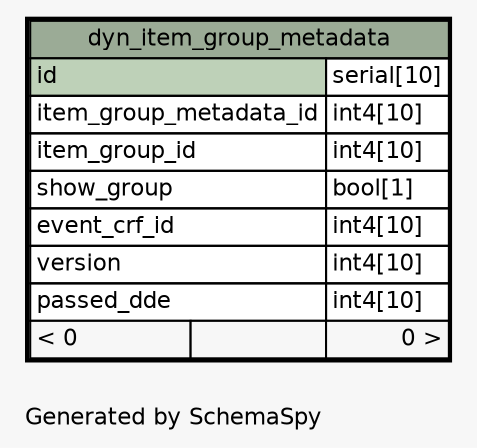 // dot 2.28.0 on Windows Vista 6.0
// SchemaSpy rev 590
digraph "oneDegreeRelationshipsDiagram" {
  graph [
    rankdir="RL"
    bgcolor="#f7f7f7"
    label="\nGenerated by SchemaSpy"
    labeljust="l"
    nodesep="0.18"
    ranksep="0.46"
    fontname="Helvetica"
    fontsize="11"
  ];
  node [
    fontname="Helvetica"
    fontsize="11"
    shape="plaintext"
  ];
  edge [
    arrowsize="0.8"
  ];
  "dyn_item_group_metadata" [
    label=<
    <TABLE BORDER="2" CELLBORDER="1" CELLSPACING="0" BGCOLOR="#ffffff">
      <TR><TD COLSPAN="3" BGCOLOR="#9bab96" ALIGN="CENTER">dyn_item_group_metadata</TD></TR>
      <TR><TD PORT="id" COLSPAN="2" BGCOLOR="#bed1b8" ALIGN="LEFT">id</TD><TD PORT="id.type" ALIGN="LEFT">serial[10]</TD></TR>
      <TR><TD PORT="item_group_metadata_id" COLSPAN="2" ALIGN="LEFT">item_group_metadata_id</TD><TD PORT="item_group_metadata_id.type" ALIGN="LEFT">int4[10]</TD></TR>
      <TR><TD PORT="item_group_id" COLSPAN="2" ALIGN="LEFT">item_group_id</TD><TD PORT="item_group_id.type" ALIGN="LEFT">int4[10]</TD></TR>
      <TR><TD PORT="show_group" COLSPAN="2" ALIGN="LEFT">show_group</TD><TD PORT="show_group.type" ALIGN="LEFT">bool[1]</TD></TR>
      <TR><TD PORT="event_crf_id" COLSPAN="2" ALIGN="LEFT">event_crf_id</TD><TD PORT="event_crf_id.type" ALIGN="LEFT">int4[10]</TD></TR>
      <TR><TD PORT="version" COLSPAN="2" ALIGN="LEFT">version</TD><TD PORT="version.type" ALIGN="LEFT">int4[10]</TD></TR>
      <TR><TD PORT="passed_dde" COLSPAN="2" ALIGN="LEFT">passed_dde</TD><TD PORT="passed_dde.type" ALIGN="LEFT">int4[10]</TD></TR>
      <TR><TD ALIGN="LEFT" BGCOLOR="#f7f7f7">&lt; 0</TD><TD ALIGN="RIGHT" BGCOLOR="#f7f7f7">  </TD><TD ALIGN="RIGHT" BGCOLOR="#f7f7f7">0 &gt;</TD></TR>
    </TABLE>>
    URL="dyn_item_group_metadata.html"
    tooltip="dyn_item_group_metadata"
  ];
}
